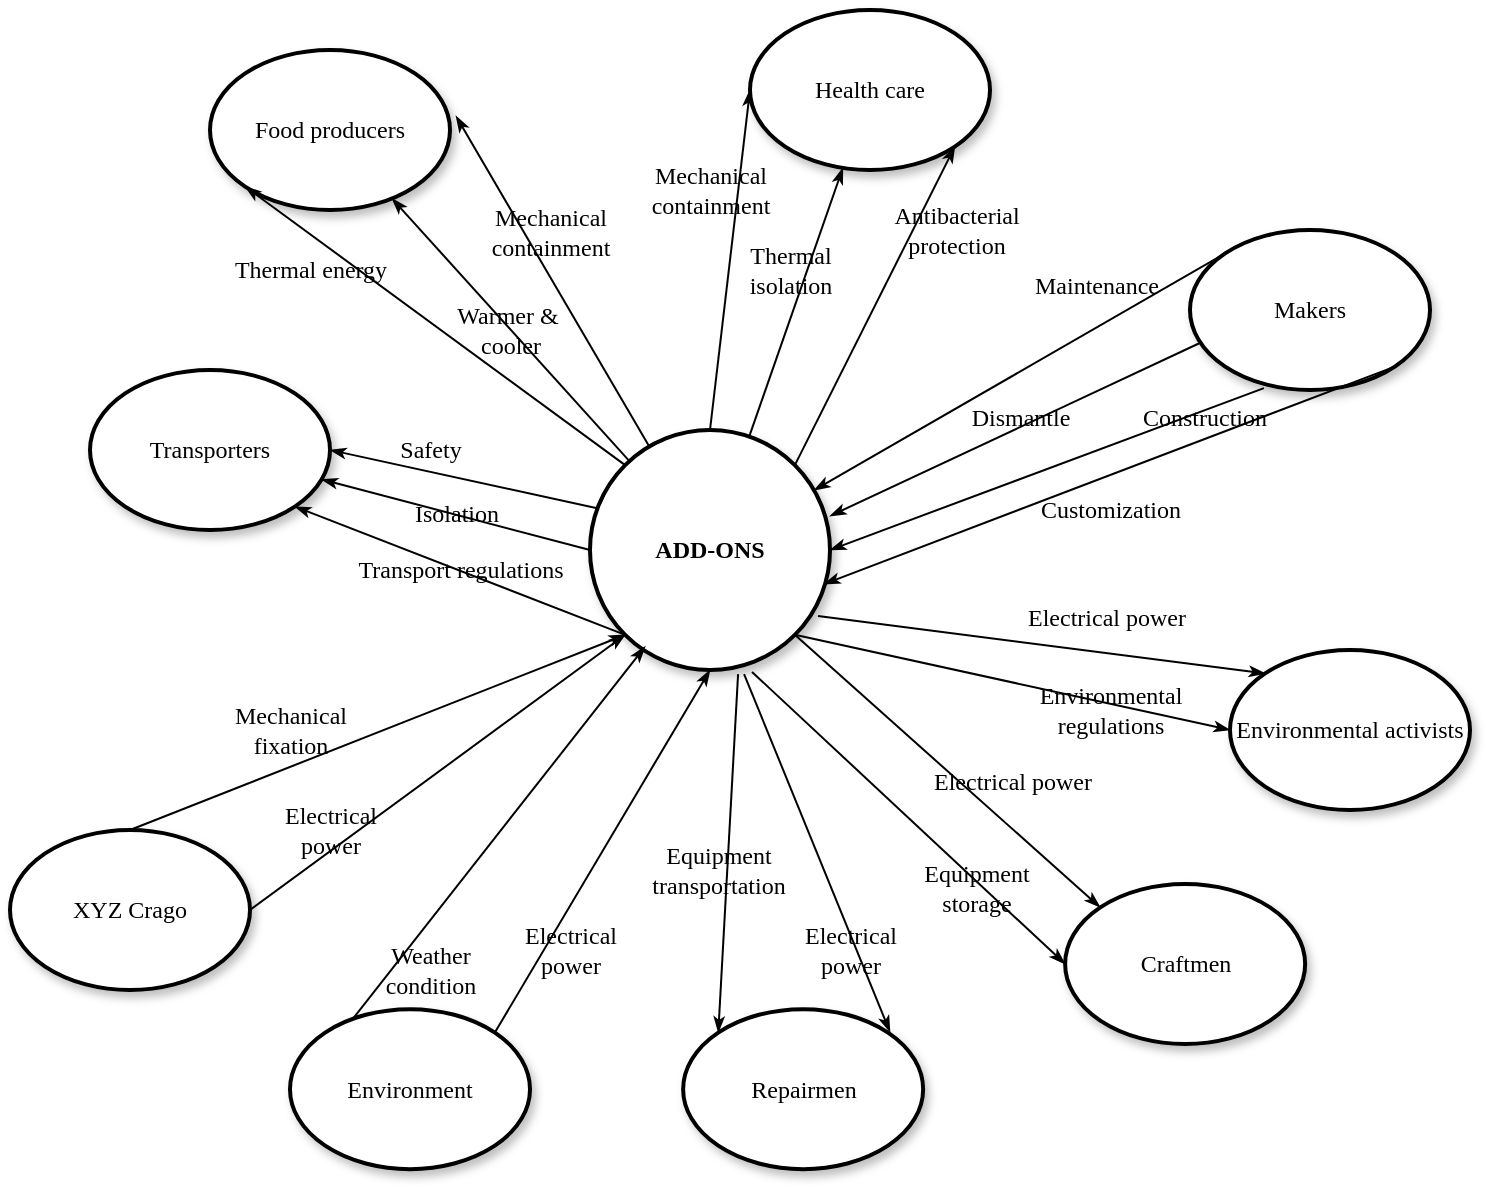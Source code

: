 <mxfile version="14.7.4" type="github">
  <diagram id="-lC3NIfXbfFzAgt0qEEv" name="Page-1">
    <mxGraphModel dx="1186" dy="651" grid="1" gridSize="10" guides="1" tooltips="1" connect="1" arrows="1" fold="1" page="1" pageScale="1" pageWidth="827" pageHeight="1169" math="0" shadow="0">
      <root>
        <mxCell id="0" />
        <mxCell id="1" parent="0" />
        <mxCell id="2R7QSPHp8HmsmAg64arW-2" value="Food producers" style="ellipse;whiteSpace=wrap;html=1;rounded=1;shadow=1;comic=0;labelBackgroundColor=none;strokeWidth=2;fontFamily=Verdana;fontSize=12;align=center;" vertex="1" parent="1">
          <mxGeometry x="340" y="70" width="120" height="80" as="geometry" />
        </mxCell>
        <mxCell id="2R7QSPHp8HmsmAg64arW-3" value="Health care" style="ellipse;whiteSpace=wrap;html=1;rounded=1;shadow=1;comic=0;labelBackgroundColor=none;strokeWidth=2;fontFamily=Verdana;fontSize=12;align=center;" vertex="1" parent="1">
          <mxGeometry x="610" y="50" width="120" height="80" as="geometry" />
        </mxCell>
        <mxCell id="2R7QSPHp8HmsmAg64arW-4" value="&lt;b&gt;ADD-ONS&lt;/b&gt;" style="ellipse;whiteSpace=wrap;html=1;rounded=1;shadow=1;comic=0;labelBackgroundColor=none;strokeWidth=2;fontFamily=Verdana;fontSize=12;align=center;" vertex="1" parent="1">
          <mxGeometry x="530" y="260" width="120" height="120" as="geometry" />
        </mxCell>
        <mxCell id="2R7QSPHp8HmsmAg64arW-5" value="Transporters" style="ellipse;whiteSpace=wrap;html=1;rounded=1;shadow=1;comic=0;labelBackgroundColor=none;strokeWidth=2;fontFamily=Verdana;fontSize=12;align=center;" vertex="1" parent="1">
          <mxGeometry x="280" y="230" width="120" height="80" as="geometry" />
        </mxCell>
        <mxCell id="2R7QSPHp8HmsmAg64arW-6" value="Makers" style="ellipse;whiteSpace=wrap;html=1;rounded=1;shadow=1;comic=0;labelBackgroundColor=none;strokeWidth=2;fontFamily=Verdana;fontSize=12;align=center;" vertex="1" parent="1">
          <mxGeometry x="830" y="160" width="120" height="80" as="geometry" />
        </mxCell>
        <mxCell id="2R7QSPHp8HmsmAg64arW-7" value="&lt;div&gt;Warmer &amp;amp;&amp;nbsp; &lt;br&gt;&lt;/div&gt;&lt;div&gt;cooler &lt;/div&gt;" style="edgeStyle=none;rounded=1;html=1;labelBackgroundColor=none;startArrow=none;startFill=0;startSize=5;endArrow=classicThin;endFill=1;endSize=5;jettySize=auto;orthogonalLoop=1;strokeColor=#000000;strokeWidth=1;fontFamily=Verdana;fontSize=12" edge="1" parent="1" source="2R7QSPHp8HmsmAg64arW-4" target="2R7QSPHp8HmsmAg64arW-2">
          <mxGeometry relative="1" as="geometry" />
        </mxCell>
        <mxCell id="2R7QSPHp8HmsmAg64arW-8" value="&lt;div&gt;Thermal&lt;/div&gt;&lt;div&gt; isolation &lt;/div&gt;" style="edgeStyle=none;rounded=1;html=1;labelBackgroundColor=none;startArrow=none;startFill=0;startSize=5;endArrow=classicThin;endFill=1;endSize=5;jettySize=auto;orthogonalLoop=1;strokeColor=#000000;strokeWidth=1;fontFamily=Verdana;fontSize=12" edge="1" parent="1" source="2R7QSPHp8HmsmAg64arW-4" target="2R7QSPHp8HmsmAg64arW-3">
          <mxGeometry x="0.2" y="8" relative="1" as="geometry">
            <mxPoint as="offset" />
          </mxGeometry>
        </mxCell>
        <mxCell id="2R7QSPHp8HmsmAg64arW-9" value="Isolation" style="edgeStyle=none;rounded=1;html=1;labelBackgroundColor=none;startArrow=none;startFill=0;startSize=5;endArrow=classicThin;endFill=1;endSize=5;jettySize=auto;orthogonalLoop=1;strokeColor=#000000;strokeWidth=1;fontFamily=Verdana;fontSize=12;exitX=0;exitY=0.5;exitDx=0;exitDy=0;" edge="1" parent="1" source="2R7QSPHp8HmsmAg64arW-4" target="2R7QSPHp8HmsmAg64arW-5">
          <mxGeometry relative="1" as="geometry" />
        </mxCell>
        <mxCell id="2R7QSPHp8HmsmAg64arW-10" value="Transport regulations" style="edgeStyle=none;rounded=1;html=1;labelBackgroundColor=none;startArrow=none;startFill=0;startSize=5;endArrow=classicThin;endFill=1;endSize=5;jettySize=auto;orthogonalLoop=1;strokeColor=#000000;strokeWidth=1;fontFamily=Verdana;fontSize=12;exitX=0;exitY=1;exitDx=0;exitDy=0;entryX=1;entryY=1;entryDx=0;entryDy=0;" edge="1" parent="1" source="2R7QSPHp8HmsmAg64arW-4" target="2R7QSPHp8HmsmAg64arW-5">
          <mxGeometry relative="1" as="geometry">
            <mxPoint x="553.328" y="501.668" as="targetPoint" />
          </mxGeometry>
        </mxCell>
        <mxCell id="2R7QSPHp8HmsmAg64arW-11" value="Environmental activists " style="ellipse;whiteSpace=wrap;html=1;rounded=1;shadow=1;comic=0;labelBackgroundColor=none;strokeWidth=2;fontFamily=Verdana;fontSize=12;align=center;" vertex="1" parent="1">
          <mxGeometry x="850" y="370" width="120" height="80" as="geometry" />
        </mxCell>
        <mxCell id="2R7QSPHp8HmsmAg64arW-12" value="&lt;div&gt;Mechanical &lt;br&gt;&lt;/div&gt;&lt;div&gt;containment &lt;/div&gt;" style="edgeStyle=none;rounded=1;html=1;labelBackgroundColor=none;startArrow=none;startFill=0;startSize=5;endArrow=classicThin;endFill=1;endSize=5;jettySize=auto;orthogonalLoop=1;strokeColor=#000000;strokeWidth=1;fontFamily=Verdana;fontSize=12;entryX=1.025;entryY=0.413;entryDx=0;entryDy=0;entryPerimeter=0;" edge="1" parent="1" source="2R7QSPHp8HmsmAg64arW-4" target="2R7QSPHp8HmsmAg64arW-2">
          <mxGeometry x="0.238" y="-12" relative="1" as="geometry">
            <mxPoint x="510" y="120" as="targetPoint" />
            <mxPoint y="1" as="offset" />
          </mxGeometry>
        </mxCell>
        <mxCell id="2R7QSPHp8HmsmAg64arW-13" value="Thermal energy " style="edgeStyle=none;rounded=1;html=1;labelBackgroundColor=none;startArrow=none;startFill=0;startSize=5;endArrow=classicThin;endFill=1;endSize=5;jettySize=auto;orthogonalLoop=1;strokeColor=#000000;strokeWidth=1;fontFamily=Verdana;fontSize=12;exitX=0;exitY=0;exitDx=0;exitDy=0;entryX=0;entryY=1;entryDx=0;entryDy=0;" edge="1" parent="1" source="2R7QSPHp8HmsmAg64arW-4" target="2R7QSPHp8HmsmAg64arW-2">
          <mxGeometry x="0.569" y="14" relative="1" as="geometry">
            <mxPoint x="423" y="200" as="targetPoint" />
            <mxPoint y="1" as="offset" />
          </mxGeometry>
        </mxCell>
        <mxCell id="2R7QSPHp8HmsmAg64arW-14" value="Safety " style="edgeStyle=none;rounded=1;html=1;labelBackgroundColor=none;startArrow=none;startFill=0;startSize=5;endArrow=classicThin;endFill=1;endSize=5;jettySize=auto;orthogonalLoop=1;strokeColor=#000000;strokeWidth=1;fontFamily=Verdana;fontSize=12;exitX=0.025;exitY=0.325;exitDx=0;exitDy=0;exitPerimeter=0;" edge="1" parent="1" source="2R7QSPHp8HmsmAg64arW-4">
          <mxGeometry x="0.282" y="-11" relative="1" as="geometry">
            <mxPoint x="559.652" y="285.592" as="sourcePoint" />
            <mxPoint x="400" y="270" as="targetPoint" />
            <mxPoint as="offset" />
          </mxGeometry>
        </mxCell>
        <mxCell id="2R7QSPHp8HmsmAg64arW-15" value="&lt;div&gt;&lt;div&gt;Mechanical &lt;br&gt;&lt;/div&gt;&lt;div&gt;containment &lt;/div&gt;&lt;/div&gt;" style="edgeStyle=none;rounded=1;html=1;labelBackgroundColor=none;startArrow=none;startFill=0;startSize=5;endArrow=classicThin;endFill=1;endSize=5;jettySize=auto;orthogonalLoop=1;strokeColor=#000000;strokeWidth=1;fontFamily=Verdana;fontSize=12;entryX=0;entryY=0.5;entryDx=0;entryDy=0;exitX=0.5;exitY=0;exitDx=0;exitDy=0;" edge="1" parent="1" source="2R7QSPHp8HmsmAg64arW-4" target="2R7QSPHp8HmsmAg64arW-3">
          <mxGeometry x="0.393" y="14" relative="1" as="geometry">
            <mxPoint x="559.652" y="285.592" as="sourcePoint" />
            <mxPoint x="440.99" y="154.252" as="targetPoint" />
            <mxPoint as="offset" />
          </mxGeometry>
        </mxCell>
        <mxCell id="2R7QSPHp8HmsmAg64arW-16" value="&lt;div&gt;Antibacterial &lt;br&gt;protection&lt;br&gt;&lt;/div&gt;" style="edgeStyle=none;rounded=1;html=1;labelBackgroundColor=none;startArrow=none;startFill=0;startSize=5;endArrow=classicThin;endFill=1;endSize=5;jettySize=auto;orthogonalLoop=1;strokeColor=#000000;strokeWidth=1;fontFamily=Verdana;fontSize=12;exitX=1;exitY=0;exitDx=0;exitDy=0;entryX=1;entryY=1;entryDx=0;entryDy=0;" edge="1" parent="1" source="2R7QSPHp8HmsmAg64arW-4" target="2R7QSPHp8HmsmAg64arW-3">
          <mxGeometry x="0.582" y="-19" relative="1" as="geometry">
            <mxPoint x="619.596" y="273.29" as="sourcePoint" />
            <mxPoint x="666.447" y="138.966" as="targetPoint" />
            <mxPoint as="offset" />
          </mxGeometry>
        </mxCell>
        <mxCell id="2R7QSPHp8HmsmAg64arW-17" value="&lt;div&gt;&lt;div&gt;Maintenance&lt;br&gt;&lt;/div&gt;&lt;/div&gt;" style="edgeStyle=none;rounded=1;html=1;labelBackgroundColor=none;startArrow=none;startFill=0;startSize=5;endArrow=classicThin;endFill=1;endSize=5;jettySize=auto;orthogonalLoop=1;strokeColor=#000000;strokeWidth=1;fontFamily=Verdana;fontSize=12;exitX=0;exitY=0;exitDx=0;exitDy=0;" edge="1" parent="1" source="2R7QSPHp8HmsmAg64arW-6" target="2R7QSPHp8HmsmAg64arW-4">
          <mxGeometry x="-0.462" y="-18" relative="1" as="geometry">
            <mxPoint x="650" y="320" as="sourcePoint" />
            <mxPoint x="620" y="100" as="targetPoint" />
            <mxPoint as="offset" />
          </mxGeometry>
        </mxCell>
        <mxCell id="2R7QSPHp8HmsmAg64arW-18" value="&lt;div&gt;&lt;div&gt;Dismantle&lt;br&gt;&lt;/div&gt;&lt;/div&gt;" style="edgeStyle=none;rounded=1;html=1;labelBackgroundColor=none;startArrow=none;startFill=0;startSize=5;endArrow=classicThin;endFill=1;endSize=5;jettySize=auto;orthogonalLoop=1;strokeColor=#000000;strokeWidth=1;fontFamily=Verdana;fontSize=12;exitX=0.05;exitY=0.7;exitDx=0;exitDy=0;exitPerimeter=0;" edge="1" parent="1" source="2R7QSPHp8HmsmAg64arW-6">
          <mxGeometry x="-0.036" y="-4" relative="1" as="geometry">
            <mxPoint x="837.574" y="211.716" as="sourcePoint" />
            <mxPoint x="650" y="303" as="targetPoint" />
            <mxPoint as="offset" />
          </mxGeometry>
        </mxCell>
        <mxCell id="2R7QSPHp8HmsmAg64arW-19" value="&lt;div&gt;&lt;div&gt;Construction&lt;br&gt;&lt;/div&gt;&lt;/div&gt;" style="edgeStyle=none;rounded=1;html=1;labelBackgroundColor=none;startArrow=none;startFill=0;startSize=5;endArrow=classicThin;endFill=1;endSize=5;jettySize=auto;orthogonalLoop=1;strokeColor=#000000;strokeWidth=1;fontFamily=Verdana;fontSize=12;exitX=0.308;exitY=0.988;exitDx=0;exitDy=0;exitPerimeter=0;entryX=1;entryY=0.5;entryDx=0;entryDy=0;" edge="1" parent="1" source="2R7QSPHp8HmsmAg64arW-6" target="2R7QSPHp8HmsmAg64arW-4">
          <mxGeometry x="-0.716" y="4" relative="1" as="geometry">
            <mxPoint x="826" y="256" as="sourcePoint" />
            <mxPoint x="660" y="313" as="targetPoint" />
            <mxPoint as="offset" />
          </mxGeometry>
        </mxCell>
        <mxCell id="2R7QSPHp8HmsmAg64arW-20" value="&lt;div&gt;&lt;div&gt;Customization&lt;br&gt;&lt;/div&gt;&lt;/div&gt;" style="edgeStyle=none;rounded=1;html=1;labelBackgroundColor=none;startArrow=none;startFill=0;startSize=5;endArrow=classicThin;endFill=1;endSize=5;jettySize=auto;orthogonalLoop=1;strokeColor=#000000;strokeWidth=1;fontFamily=Verdana;fontSize=12;exitX=1;exitY=1;exitDx=0;exitDy=0;entryX=0.975;entryY=0.642;entryDx=0;entryDy=0;entryPerimeter=0;" edge="1" parent="1" source="2R7QSPHp8HmsmAg64arW-6" target="2R7QSPHp8HmsmAg64arW-4">
          <mxGeometry x="0.039" y="16" relative="1" as="geometry">
            <mxPoint x="876.96" y="249.04" as="sourcePoint" />
            <mxPoint x="660" y="330" as="targetPoint" />
            <mxPoint as="offset" />
          </mxGeometry>
        </mxCell>
        <mxCell id="2R7QSPHp8HmsmAg64arW-21" value="Electrical power" style="edgeStyle=none;rounded=1;html=1;labelBackgroundColor=none;startArrow=none;startFill=0;startSize=5;endArrow=classicThin;endFill=1;endSize=5;jettySize=auto;orthogonalLoop=1;strokeColor=#000000;strokeWidth=1;fontFamily=Verdana;fontSize=12;exitX=0.95;exitY=0.775;exitDx=0;exitDy=0;exitPerimeter=0;entryX=0;entryY=0;entryDx=0;entryDy=0;" edge="1" parent="1" source="2R7QSPHp8HmsmAg64arW-4" target="2R7QSPHp8HmsmAg64arW-11">
          <mxGeometry x="0.268" y="17" relative="1" as="geometry">
            <mxPoint x="857.574" y="181.716" as="sourcePoint" />
            <mxPoint x="870" y="390" as="targetPoint" />
            <mxPoint as="offset" />
          </mxGeometry>
        </mxCell>
        <mxCell id="2R7QSPHp8HmsmAg64arW-22" value="&lt;div&gt;Environmental&lt;/div&gt;&lt;div&gt; regulations&lt;/div&gt;" style="edgeStyle=none;rounded=1;html=1;labelBackgroundColor=none;startArrow=none;startFill=0;startSize=5;endArrow=classicThin;endFill=1;endSize=5;jettySize=auto;orthogonalLoop=1;strokeColor=#000000;strokeWidth=1;fontFamily=Verdana;fontSize=12;exitX=1;exitY=1;exitDx=0;exitDy=0;entryX=0;entryY=0.5;entryDx=0;entryDy=0;" edge="1" parent="1" source="2R7QSPHp8HmsmAg64arW-4" target="2R7QSPHp8HmsmAg64arW-11">
          <mxGeometry x="0.454" y="-3" relative="1" as="geometry">
            <mxPoint x="654" y="363" as="sourcePoint" />
            <mxPoint x="877.574" y="391.716" as="targetPoint" />
            <mxPoint as="offset" />
          </mxGeometry>
        </mxCell>
        <mxCell id="2R7QSPHp8HmsmAg64arW-23" value="Craftmen" style="ellipse;whiteSpace=wrap;html=1;rounded=1;shadow=1;comic=0;labelBackgroundColor=none;strokeWidth=2;fontFamily=Verdana;fontSize=12;align=center;" vertex="1" parent="1">
          <mxGeometry x="767.57" y="487" width="120" height="80" as="geometry" />
        </mxCell>
        <mxCell id="2R7QSPHp8HmsmAg64arW-24" value="Electrical power" style="edgeStyle=none;rounded=1;html=1;labelBackgroundColor=none;startArrow=none;startFill=0;startSize=5;endArrow=classicThin;endFill=1;endSize=5;jettySize=auto;orthogonalLoop=1;strokeColor=#000000;strokeWidth=1;fontFamily=Verdana;fontSize=12;exitX=1;exitY=1;exitDx=0;exitDy=0;entryX=0;entryY=0;entryDx=0;entryDy=0;" edge="1" parent="1" source="2R7QSPHp8HmsmAg64arW-4" target="2R7QSPHp8HmsmAg64arW-23">
          <mxGeometry x="0.268" y="17" relative="1" as="geometry">
            <mxPoint x="561.57" y="470" as="sourcePoint" />
            <mxPoint x="787.57" y="507" as="targetPoint" />
            <mxPoint as="offset" />
          </mxGeometry>
        </mxCell>
        <mxCell id="2R7QSPHp8HmsmAg64arW-25" value="&lt;div&gt;Equipment &lt;br&gt;&lt;/div&gt;&lt;div&gt;storage&lt;br&gt;&lt;/div&gt;" style="edgeStyle=none;rounded=1;html=1;labelBackgroundColor=none;startArrow=none;startFill=0;startSize=5;endArrow=classicThin;endFill=1;endSize=5;jettySize=auto;orthogonalLoop=1;strokeColor=#000000;strokeWidth=1;fontFamily=Verdana;fontSize=12;exitX=0.675;exitY=1.008;exitDx=0;exitDy=0;entryX=0;entryY=0.5;entryDx=0;entryDy=0;exitPerimeter=0;" edge="1" parent="1" source="2R7QSPHp8HmsmAg64arW-4" target="2R7QSPHp8HmsmAg64arW-23">
          <mxGeometry x="0.454" y="-3" relative="1" as="geometry">
            <mxPoint x="549.996" y="479.426" as="sourcePoint" />
            <mxPoint x="795.144" y="508.716" as="targetPoint" />
            <mxPoint as="offset" />
          </mxGeometry>
        </mxCell>
        <mxCell id="2R7QSPHp8HmsmAg64arW-26" value="Repairmen" style="ellipse;whiteSpace=wrap;html=1;rounded=1;shadow=1;comic=0;labelBackgroundColor=none;strokeWidth=2;fontFamily=Verdana;fontSize=12;align=center;" vertex="1" parent="1">
          <mxGeometry x="576.57" y="549.57" width="120" height="80" as="geometry" />
        </mxCell>
        <mxCell id="2R7QSPHp8HmsmAg64arW-27" value="&lt;div&gt;Equipment &lt;br&gt;&lt;/div&gt;&lt;div&gt;transportation&lt;br&gt;&lt;/div&gt;" style="edgeStyle=none;rounded=1;html=1;labelBackgroundColor=none;startArrow=none;startFill=0;startSize=5;endArrow=classicThin;endFill=1;endSize=5;jettySize=auto;orthogonalLoop=1;strokeColor=#000000;strokeWidth=1;fontFamily=Verdana;fontSize=12;exitX=0.617;exitY=1.017;exitDx=0;exitDy=0;entryX=0;entryY=0;entryDx=0;entryDy=0;exitPerimeter=0;" edge="1" parent="1" source="2R7QSPHp8HmsmAg64arW-4" target="2R7QSPHp8HmsmAg64arW-26">
          <mxGeometry x="0.096" y="-4" relative="1" as="geometry">
            <mxPoint x="420" y="443.53" as="sourcePoint" />
            <mxPoint x="604.144" y="571.286" as="targetPoint" />
            <mxPoint x="-1" as="offset" />
          </mxGeometry>
        </mxCell>
        <mxCell id="2R7QSPHp8HmsmAg64arW-28" value="&lt;div&gt;Electrical &lt;br&gt;&lt;/div&gt;&lt;div&gt;power&lt;/div&gt;" style="edgeStyle=none;rounded=1;html=1;labelBackgroundColor=none;startArrow=none;startFill=0;startSize=5;endArrow=classicThin;endFill=1;endSize=5;jettySize=auto;orthogonalLoop=1;strokeColor=#000000;strokeWidth=1;fontFamily=Verdana;fontSize=12;exitX=0.642;exitY=1.017;exitDx=0;exitDy=0;exitPerimeter=0;" edge="1" parent="1" source="2R7QSPHp8HmsmAg64arW-4">
          <mxGeometry x="0.529" y="-3" relative="1" as="geometry">
            <mxPoint x="441.426" y="424.996" as="sourcePoint" />
            <mxPoint x="680" y="561" as="targetPoint" />
            <mxPoint as="offset" />
          </mxGeometry>
        </mxCell>
        <mxCell id="2R7QSPHp8HmsmAg64arW-29" value="Environment" style="ellipse;whiteSpace=wrap;html=1;rounded=1;shadow=1;comic=0;labelBackgroundColor=none;strokeWidth=2;fontFamily=Verdana;fontSize=12;align=center;" vertex="1" parent="1">
          <mxGeometry x="380.0" y="549.57" width="120" height="80" as="geometry" />
        </mxCell>
        <mxCell id="2R7QSPHp8HmsmAg64arW-30" value="&lt;div&gt;Electrical &lt;br&gt;&lt;/div&gt;&lt;div&gt;power&lt;br&gt;&lt;/div&gt;" style="edgeStyle=none;rounded=1;html=1;labelBackgroundColor=none;startArrow=none;startFill=0;startSize=5;endArrow=classicThin;endFill=1;endSize=5;jettySize=auto;orthogonalLoop=1;strokeColor=#000000;strokeWidth=1;fontFamily=Verdana;fontSize=12;exitX=1;exitY=0;exitDx=0;exitDy=0;entryX=0.5;entryY=1;entryDx=0;entryDy=0;" edge="1" parent="1" source="2R7QSPHp8HmsmAg64arW-29" target="2R7QSPHp8HmsmAg64arW-4">
          <mxGeometry x="-0.481" y="-11" relative="1" as="geometry">
            <mxPoint x="543" y="309" as="sourcePoint" />
            <mxPoint x="410" y="280" as="targetPoint" />
            <mxPoint as="offset" />
          </mxGeometry>
        </mxCell>
        <mxCell id="2R7QSPHp8HmsmAg64arW-31" value="&lt;div&gt;Weather &lt;br&gt;&lt;/div&gt;&lt;div&gt;condition&lt;br&gt;&lt;/div&gt;" style="edgeStyle=none;rounded=1;html=1;labelBackgroundColor=none;startArrow=none;startFill=0;startSize=5;endArrow=classicThin;endFill=1;endSize=5;jettySize=auto;orthogonalLoop=1;strokeColor=#000000;strokeWidth=1;fontFamily=Verdana;fontSize=12;exitX=0.258;exitY=0.068;exitDx=0;exitDy=0;entryX=0.5;entryY=1;entryDx=0;entryDy=0;exitPerimeter=0;" edge="1" parent="1" source="2R7QSPHp8HmsmAg64arW-29">
          <mxGeometry x="-0.631" y="-15" relative="1" as="geometry">
            <mxPoint x="449.996" y="549.566" as="sourcePoint" />
            <mxPoint x="557.57" y="368.28" as="targetPoint" />
            <mxPoint as="offset" />
          </mxGeometry>
        </mxCell>
        <mxCell id="2R7QSPHp8HmsmAg64arW-32" value="XYZ Crago" style="ellipse;whiteSpace=wrap;html=1;rounded=1;shadow=1;comic=0;labelBackgroundColor=none;strokeWidth=2;fontFamily=Verdana;fontSize=12;align=center;" vertex="1" parent="1">
          <mxGeometry x="240.0" y="460.0" width="120" height="80" as="geometry" />
        </mxCell>
        <mxCell id="2R7QSPHp8HmsmAg64arW-33" value="&lt;div&gt;Mechanical &lt;br&gt;&lt;/div&gt;&lt;div&gt;fixation&lt;/div&gt;" style="edgeStyle=none;rounded=1;html=1;labelBackgroundColor=none;startArrow=none;startFill=0;startSize=5;endArrow=classicThin;endFill=1;endSize=5;jettySize=auto;orthogonalLoop=1;strokeColor=#000000;strokeWidth=1;fontFamily=Verdana;fontSize=12;exitX=0.5;exitY=0;exitDx=0;exitDy=0;entryX=0;entryY=1;entryDx=0;entryDy=0;" edge="1" parent="1" source="2R7QSPHp8HmsmAg64arW-32" target="2R7QSPHp8HmsmAg64arW-4">
          <mxGeometry x="-0.303" y="17" relative="1" as="geometry">
            <mxPoint x="313.39" y="486.73" as="sourcePoint" />
            <mxPoint x="460.0" y="300" as="targetPoint" />
            <mxPoint as="offset" />
          </mxGeometry>
        </mxCell>
        <mxCell id="2R7QSPHp8HmsmAg64arW-34" value="&lt;div&gt;Electrical &lt;br&gt;&lt;/div&gt;&lt;div&gt;power&lt;/div&gt;" style="edgeStyle=none;rounded=1;html=1;labelBackgroundColor=none;startArrow=none;startFill=0;startSize=5;endArrow=classicThin;endFill=1;endSize=5;jettySize=auto;orthogonalLoop=1;strokeColor=#000000;strokeWidth=1;fontFamily=Verdana;fontSize=12;exitX=1;exitY=0.5;exitDx=0;exitDy=0;entryX=0;entryY=1;entryDx=0;entryDy=0;" edge="1" parent="1" source="2R7QSPHp8HmsmAg64arW-32" target="2R7QSPHp8HmsmAg64arW-4">
          <mxGeometry x="-0.519" y="9" relative="1" as="geometry">
            <mxPoint x="310" y="470" as="sourcePoint" />
            <mxPoint x="557.574" y="372.426" as="targetPoint" />
            <mxPoint as="offset" />
          </mxGeometry>
        </mxCell>
      </root>
    </mxGraphModel>
  </diagram>
</mxfile>
